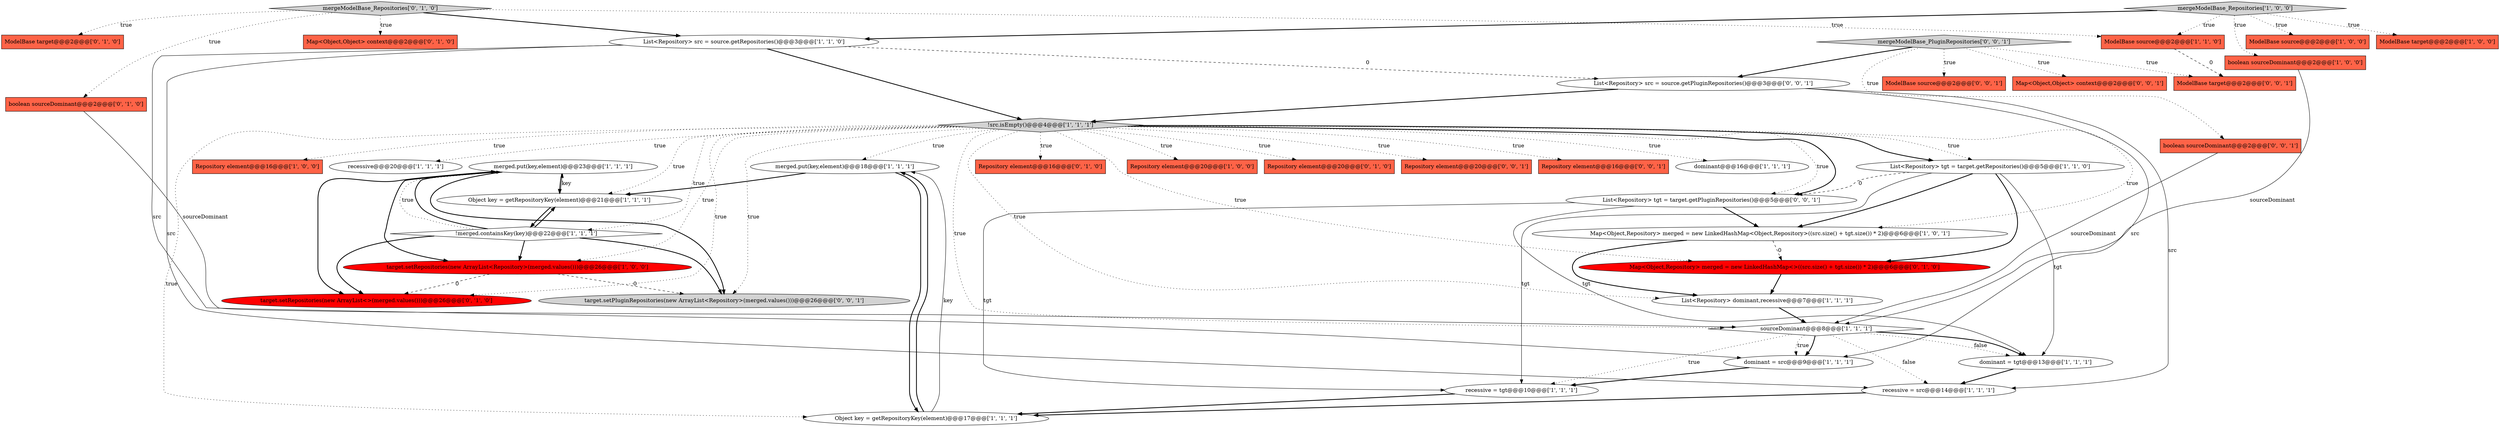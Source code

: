 digraph {
16 [style = filled, label = "merged.put(key,element)@@@23@@@['1', '1', '1']", fillcolor = white, shape = ellipse image = "AAA0AAABBB1BBB"];
26 [style = filled, label = "Map<Object,Object> context@@@2@@@['0', '1', '0']", fillcolor = tomato, shape = box image = "AAA0AAABBB2BBB"];
32 [style = filled, label = "Repository element@@@16@@@['0', '1', '0']", fillcolor = tomato, shape = box image = "AAA0AAABBB2BBB"];
14 [style = filled, label = "dominant@@@16@@@['1', '1', '1']", fillcolor = white, shape = ellipse image = "AAA0AAABBB1BBB"];
5 [style = filled, label = "Repository element@@@16@@@['1', '0', '0']", fillcolor = tomato, shape = box image = "AAA0AAABBB1BBB"];
9 [style = filled, label = "recessive@@@20@@@['1', '1', '1']", fillcolor = white, shape = ellipse image = "AAA0AAABBB1BBB"];
17 [style = filled, label = "boolean sourceDominant@@@2@@@['1', '0', '0']", fillcolor = tomato, shape = box image = "AAA0AAABBB1BBB"];
39 [style = filled, label = "List<Repository> src = source.getPluginRepositories()@@@3@@@['0', '0', '1']", fillcolor = white, shape = ellipse image = "AAA0AAABBB3BBB"];
8 [style = filled, label = "recessive = src@@@14@@@['1', '1', '1']", fillcolor = white, shape = ellipse image = "AAA0AAABBB1BBB"];
24 [style = filled, label = "List<Repository> src = source.getRepositories()@@@3@@@['1', '1', '0']", fillcolor = white, shape = ellipse image = "AAA0AAABBB1BBB"];
6 [style = filled, label = "merged.put(key,element)@@@18@@@['1', '1', '1']", fillcolor = white, shape = ellipse image = "AAA0AAABBB1BBB"];
4 [style = filled, label = "mergeModelBase_Repositories['1', '0', '0']", fillcolor = lightgray, shape = diamond image = "AAA0AAABBB1BBB"];
12 [style = filled, label = "!src.isEmpty()@@@4@@@['1', '1', '1']", fillcolor = lightgray, shape = diamond image = "AAA0AAABBB1BBB"];
20 [style = filled, label = "ModelBase source@@@2@@@['1', '1', '0']", fillcolor = tomato, shape = box image = "AAA0AAABBB1BBB"];
0 [style = filled, label = "Repository element@@@20@@@['1', '0', '0']", fillcolor = tomato, shape = box image = "AAA0AAABBB1BBB"];
27 [style = filled, label = "Repository element@@@20@@@['0', '1', '0']", fillcolor = tomato, shape = box image = "AAA0AAABBB2BBB"];
13 [style = filled, label = "ModelBase source@@@2@@@['1', '0', '0']", fillcolor = tomato, shape = box image = "AAA0AAABBB1BBB"];
7 [style = filled, label = "dominant = tgt@@@13@@@['1', '1', '1']", fillcolor = white, shape = ellipse image = "AAA0AAABBB1BBB"];
1 [style = filled, label = "List<Repository> dominant,recessive@@@7@@@['1', '1', '1']", fillcolor = white, shape = ellipse image = "AAA0AAABBB1BBB"];
40 [style = filled, label = "ModelBase target@@@2@@@['0', '0', '1']", fillcolor = tomato, shape = box image = "AAA0AAABBB3BBB"];
15 [style = filled, label = "target.setRepositories(new ArrayList<Repository>(merged.values()))@@@26@@@['1', '0', '0']", fillcolor = red, shape = ellipse image = "AAA1AAABBB1BBB"];
10 [style = filled, label = "ModelBase target@@@2@@@['1', '0', '0']", fillcolor = tomato, shape = box image = "AAA0AAABBB1BBB"];
3 [style = filled, label = "dominant = src@@@9@@@['1', '1', '1']", fillcolor = white, shape = ellipse image = "AAA0AAABBB1BBB"];
34 [style = filled, label = "List<Repository> tgt = target.getPluginRepositories()@@@5@@@['0', '0', '1']", fillcolor = white, shape = ellipse image = "AAA0AAABBB3BBB"];
30 [style = filled, label = "ModelBase target@@@2@@@['0', '1', '0']", fillcolor = tomato, shape = box image = "AAA0AAABBB2BBB"];
19 [style = filled, label = "!merged.containsKey(key)@@@22@@@['1', '1', '1']", fillcolor = white, shape = diamond image = "AAA0AAABBB1BBB"];
41 [style = filled, label = "mergeModelBase_PluginRepositories['0', '0', '1']", fillcolor = lightgray, shape = diamond image = "AAA0AAABBB3BBB"];
18 [style = filled, label = "Object key = getRepositoryKey(element)@@@17@@@['1', '1', '1']", fillcolor = white, shape = ellipse image = "AAA0AAABBB1BBB"];
2 [style = filled, label = "recessive = tgt@@@10@@@['1', '1', '1']", fillcolor = white, shape = ellipse image = "AAA0AAABBB1BBB"];
28 [style = filled, label = "boolean sourceDominant@@@2@@@['0', '1', '0']", fillcolor = tomato, shape = box image = "AAA0AAABBB2BBB"];
37 [style = filled, label = "ModelBase source@@@2@@@['0', '0', '1']", fillcolor = tomato, shape = box image = "AAA0AAABBB3BBB"];
31 [style = filled, label = "mergeModelBase_Repositories['0', '1', '0']", fillcolor = lightgray, shape = diamond image = "AAA0AAABBB2BBB"];
38 [style = filled, label = "Map<Object,Object> context@@@2@@@['0', '0', '1']", fillcolor = tomato, shape = box image = "AAA0AAABBB3BBB"];
35 [style = filled, label = "Repository element@@@20@@@['0', '0', '1']", fillcolor = tomato, shape = box image = "AAA0AAABBB3BBB"];
29 [style = filled, label = "target.setRepositories(new ArrayList<>(merged.values()))@@@26@@@['0', '1', '0']", fillcolor = red, shape = ellipse image = "AAA1AAABBB2BBB"];
25 [style = filled, label = "Map<Object,Repository> merged = new LinkedHashMap<>((src.size() + tgt.size()) * 2)@@@6@@@['0', '1', '0']", fillcolor = red, shape = ellipse image = "AAA1AAABBB2BBB"];
11 [style = filled, label = "Map<Object,Repository> merged = new LinkedHashMap<Object,Repository>((src.size() + tgt.size()) * 2)@@@6@@@['1', '0', '1']", fillcolor = white, shape = ellipse image = "AAA0AAABBB1BBB"];
33 [style = filled, label = "boolean sourceDominant@@@2@@@['0', '0', '1']", fillcolor = tomato, shape = box image = "AAA0AAABBB3BBB"];
22 [style = filled, label = "Object key = getRepositoryKey(element)@@@21@@@['1', '1', '1']", fillcolor = white, shape = ellipse image = "AAA0AAABBB1BBB"];
42 [style = filled, label = "Repository element@@@16@@@['0', '0', '1']", fillcolor = tomato, shape = box image = "AAA0AAABBB3BBB"];
36 [style = filled, label = "target.setPluginRepositories(new ArrayList<Repository>(merged.values()))@@@26@@@['0', '0', '1']", fillcolor = lightgray, shape = ellipse image = "AAA0AAABBB3BBB"];
21 [style = filled, label = "sourceDominant@@@8@@@['1', '1', '1']", fillcolor = white, shape = diamond image = "AAA0AAABBB1BBB"];
23 [style = filled, label = "List<Repository> tgt = target.getRepositories()@@@5@@@['1', '1', '0']", fillcolor = white, shape = ellipse image = "AAA0AAABBB1BBB"];
25->1 [style = bold, label=""];
6->22 [style = bold, label=""];
22->16 [style = solid, label="key"];
20->40 [style = dashed, label="0"];
12->15 [style = dotted, label="true"];
12->42 [style = dotted, label="true"];
19->36 [style = bold, label=""];
7->8 [style = bold, label=""];
24->39 [style = dashed, label="0"];
41->38 [style = dotted, label="true"];
12->21 [style = dotted, label="true"];
34->7 [style = solid, label="tgt"];
12->35 [style = dotted, label="true"];
34->2 [style = solid, label="tgt"];
41->40 [style = dotted, label="true"];
31->28 [style = dotted, label="true"];
23->7 [style = solid, label="tgt"];
1->21 [style = bold, label=""];
21->8 [style = dotted, label="false"];
41->33 [style = dotted, label="true"];
19->15 [style = bold, label=""];
4->17 [style = dotted, label="true"];
12->34 [style = dotted, label="true"];
21->3 [style = bold, label=""];
23->25 [style = bold, label=""];
23->34 [style = dashed, label="0"];
12->23 [style = dotted, label="true"];
8->18 [style = bold, label=""];
16->29 [style = bold, label=""];
2->18 [style = bold, label=""];
39->8 [style = solid, label="src"];
12->18 [style = dotted, label="true"];
21->7 [style = dotted, label="false"];
15->29 [style = dashed, label="0"];
15->36 [style = dashed, label="0"];
12->11 [style = dotted, label="true"];
4->13 [style = dotted, label="true"];
31->30 [style = dotted, label="true"];
12->27 [style = dotted, label="true"];
12->22 [style = dotted, label="true"];
12->32 [style = dotted, label="true"];
3->2 [style = bold, label=""];
12->6 [style = dotted, label="true"];
12->19 [style = dotted, label="true"];
18->6 [style = solid, label="key"];
39->12 [style = bold, label=""];
12->0 [style = dotted, label="true"];
21->7 [style = bold, label=""];
28->21 [style = solid, label="sourceDominant"];
19->22 [style = bold, label=""];
12->25 [style = dotted, label="true"];
24->12 [style = bold, label=""];
16->36 [style = bold, label=""];
4->24 [style = bold, label=""];
22->19 [style = bold, label=""];
4->10 [style = dotted, label="true"];
6->18 [style = bold, label=""];
19->29 [style = bold, label=""];
31->24 [style = bold, label=""];
12->36 [style = dotted, label="true"];
24->3 [style = solid, label="src"];
21->2 [style = dotted, label="true"];
41->37 [style = dotted, label="true"];
19->16 [style = bold, label=""];
24->8 [style = solid, label="src"];
18->6 [style = bold, label=""];
11->25 [style = dashed, label="0"];
21->3 [style = dotted, label="true"];
23->11 [style = bold, label=""];
17->21 [style = solid, label="sourceDominant"];
16->15 [style = bold, label=""];
12->29 [style = dotted, label="true"];
11->1 [style = bold, label=""];
4->20 [style = dotted, label="true"];
12->1 [style = dotted, label="true"];
12->34 [style = bold, label=""];
16->22 [style = bold, label=""];
31->20 [style = dotted, label="true"];
34->11 [style = bold, label=""];
12->14 [style = dotted, label="true"];
39->3 [style = solid, label="src"];
23->2 [style = solid, label="tgt"];
12->5 [style = dotted, label="true"];
33->21 [style = solid, label="sourceDominant"];
31->26 [style = dotted, label="true"];
19->16 [style = dotted, label="true"];
12->23 [style = bold, label=""];
41->39 [style = bold, label=""];
12->9 [style = dotted, label="true"];
}
